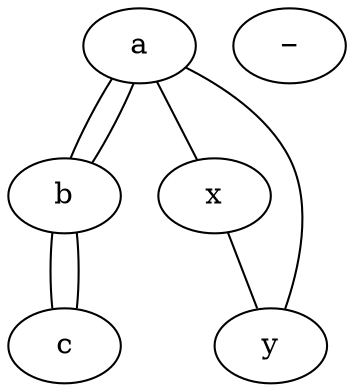 graph test127 {
       a -- b -- c;
        a -- b -- c;
       a -- {x y};
       x -- y [w=5.0,len=3];
}

